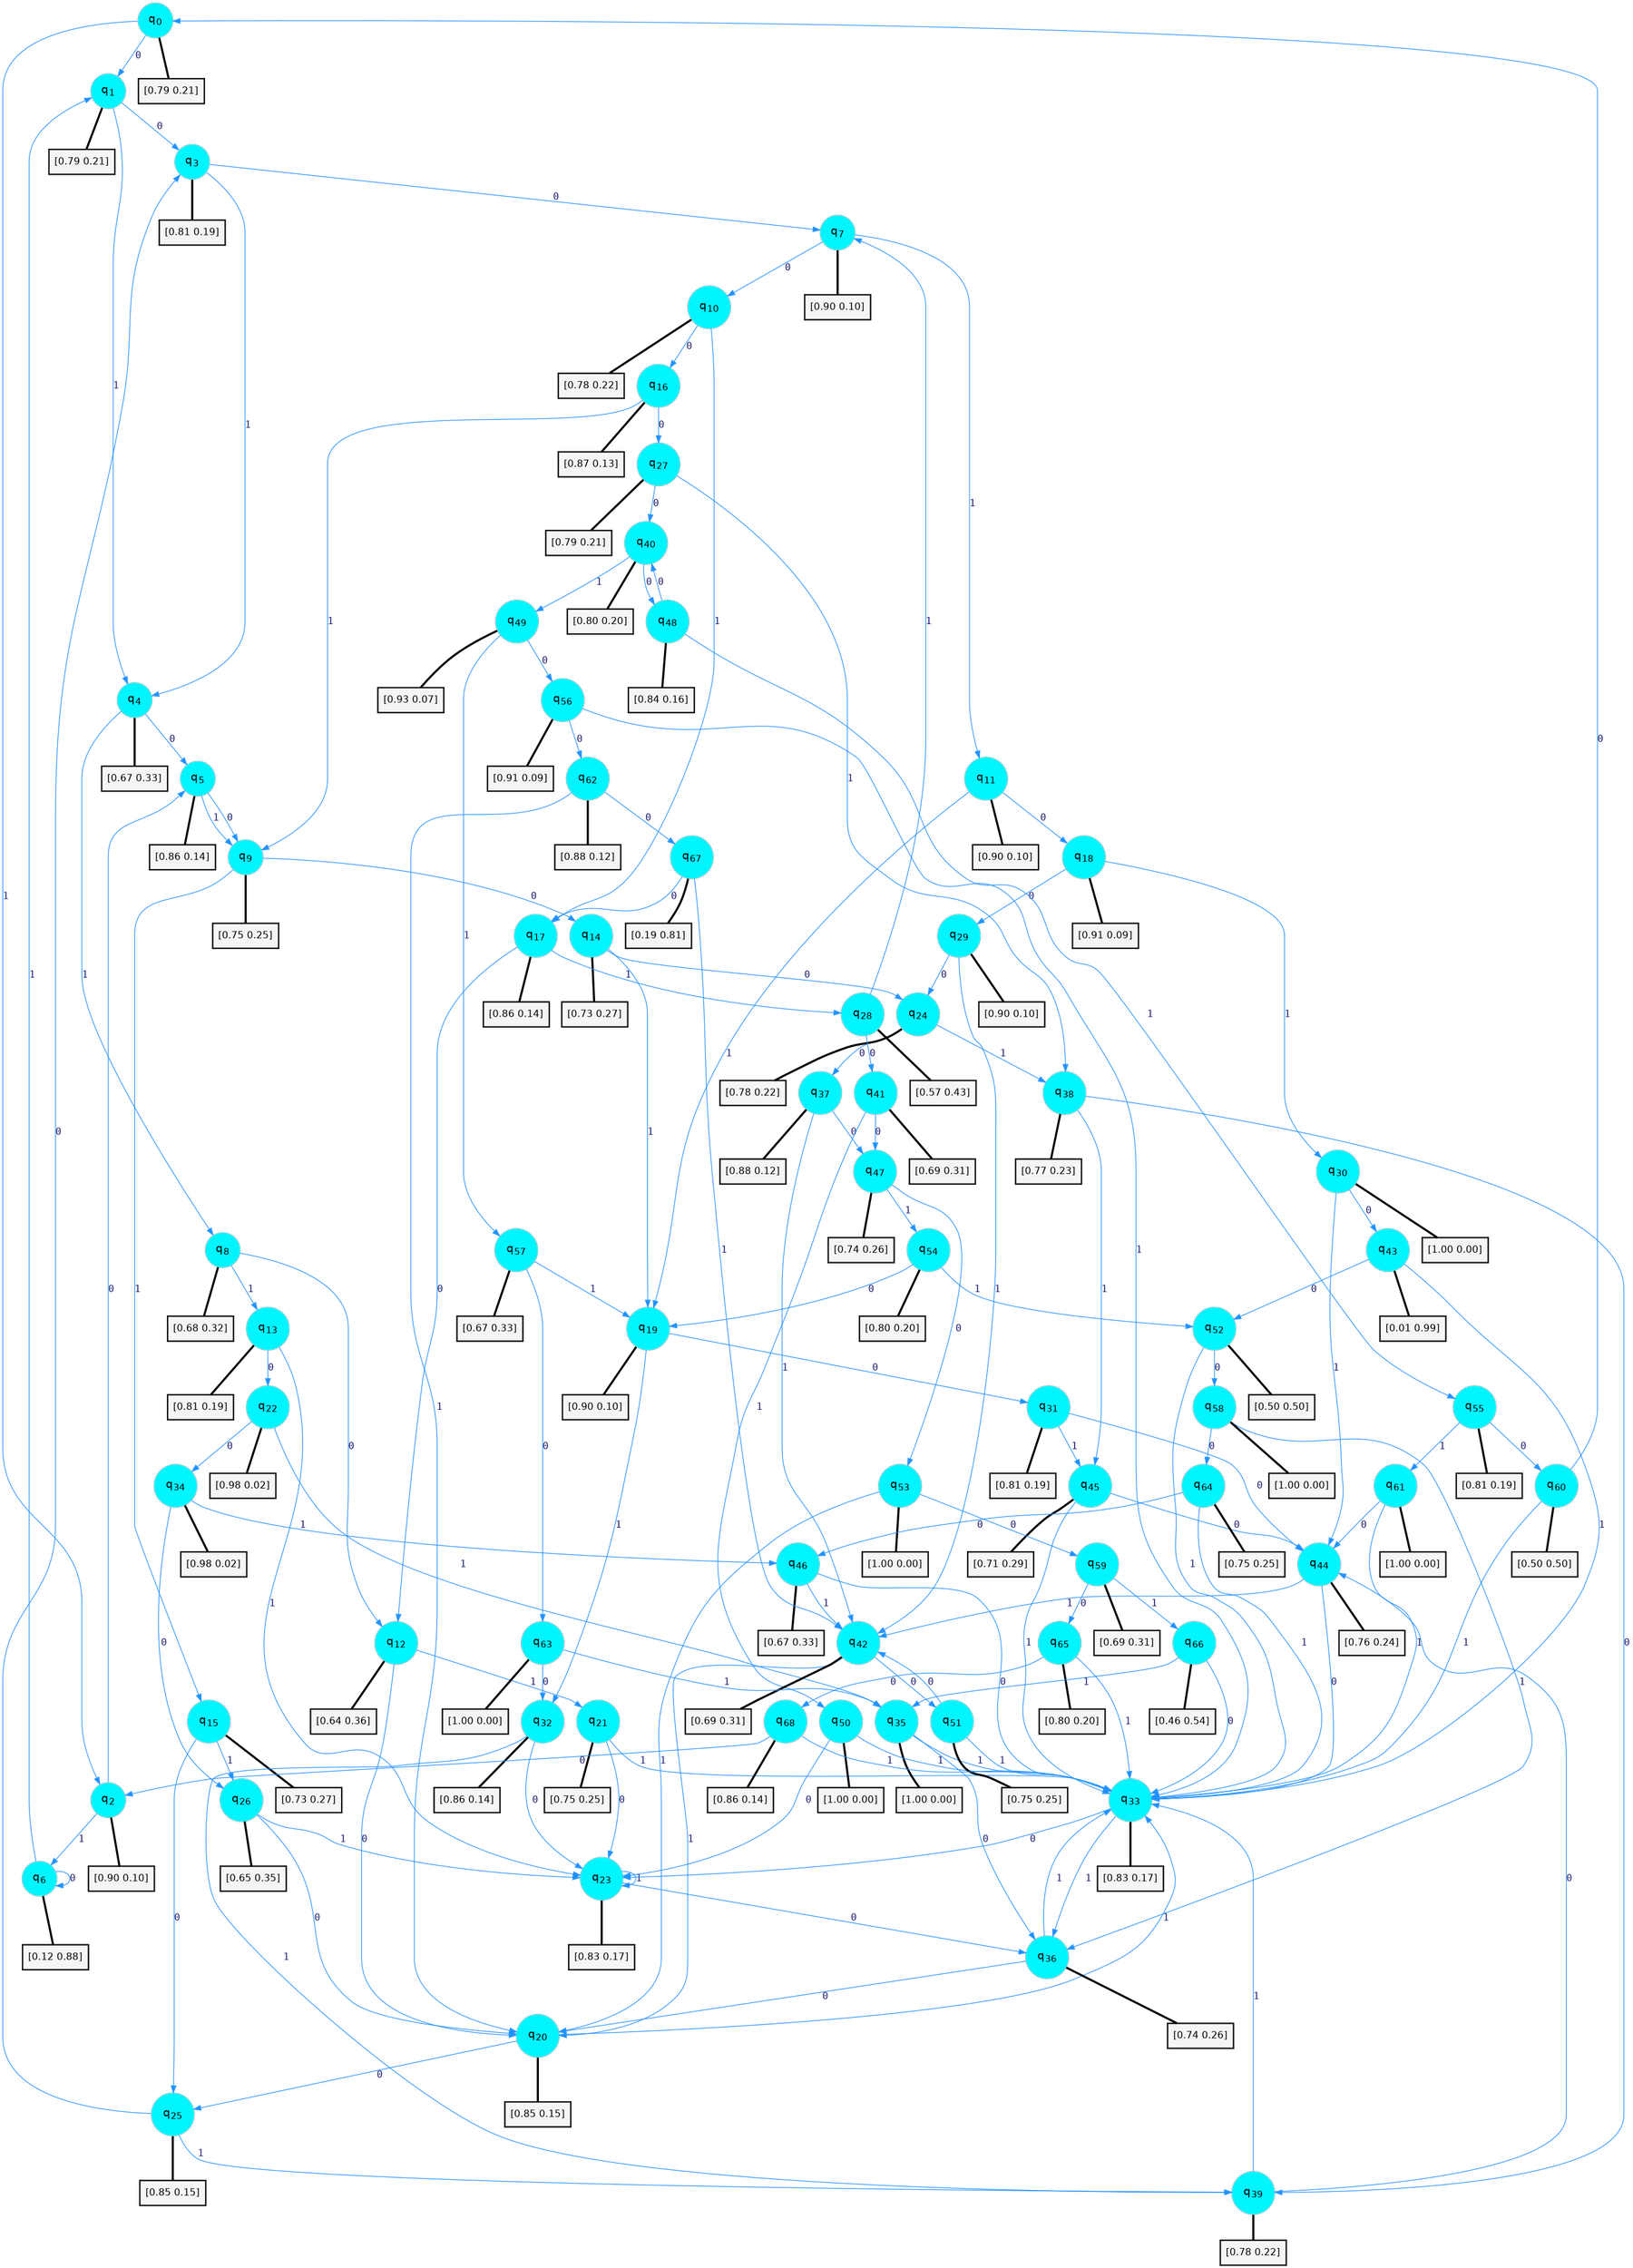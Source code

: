 digraph G {
graph [
bgcolor=transparent, dpi=300, rankdir=TD, size="40,25"];
node [
color=gray, fillcolor=turquoise1, fontcolor=black, fontname=Helvetica, fontsize=16, fontweight=bold, shape=circle, style=filled];
edge [
arrowsize=1, color=dodgerblue1, fontcolor=midnightblue, fontname=courier, fontweight=bold, penwidth=1, style=solid, weight=20];
0[label=<q<SUB>0</SUB>>];
1[label=<q<SUB>1</SUB>>];
2[label=<q<SUB>2</SUB>>];
3[label=<q<SUB>3</SUB>>];
4[label=<q<SUB>4</SUB>>];
5[label=<q<SUB>5</SUB>>];
6[label=<q<SUB>6</SUB>>];
7[label=<q<SUB>7</SUB>>];
8[label=<q<SUB>8</SUB>>];
9[label=<q<SUB>9</SUB>>];
10[label=<q<SUB>10</SUB>>];
11[label=<q<SUB>11</SUB>>];
12[label=<q<SUB>12</SUB>>];
13[label=<q<SUB>13</SUB>>];
14[label=<q<SUB>14</SUB>>];
15[label=<q<SUB>15</SUB>>];
16[label=<q<SUB>16</SUB>>];
17[label=<q<SUB>17</SUB>>];
18[label=<q<SUB>18</SUB>>];
19[label=<q<SUB>19</SUB>>];
20[label=<q<SUB>20</SUB>>];
21[label=<q<SUB>21</SUB>>];
22[label=<q<SUB>22</SUB>>];
23[label=<q<SUB>23</SUB>>];
24[label=<q<SUB>24</SUB>>];
25[label=<q<SUB>25</SUB>>];
26[label=<q<SUB>26</SUB>>];
27[label=<q<SUB>27</SUB>>];
28[label=<q<SUB>28</SUB>>];
29[label=<q<SUB>29</SUB>>];
30[label=<q<SUB>30</SUB>>];
31[label=<q<SUB>31</SUB>>];
32[label=<q<SUB>32</SUB>>];
33[label=<q<SUB>33</SUB>>];
34[label=<q<SUB>34</SUB>>];
35[label=<q<SUB>35</SUB>>];
36[label=<q<SUB>36</SUB>>];
37[label=<q<SUB>37</SUB>>];
38[label=<q<SUB>38</SUB>>];
39[label=<q<SUB>39</SUB>>];
40[label=<q<SUB>40</SUB>>];
41[label=<q<SUB>41</SUB>>];
42[label=<q<SUB>42</SUB>>];
43[label=<q<SUB>43</SUB>>];
44[label=<q<SUB>44</SUB>>];
45[label=<q<SUB>45</SUB>>];
46[label=<q<SUB>46</SUB>>];
47[label=<q<SUB>47</SUB>>];
48[label=<q<SUB>48</SUB>>];
49[label=<q<SUB>49</SUB>>];
50[label=<q<SUB>50</SUB>>];
51[label=<q<SUB>51</SUB>>];
52[label=<q<SUB>52</SUB>>];
53[label=<q<SUB>53</SUB>>];
54[label=<q<SUB>54</SUB>>];
55[label=<q<SUB>55</SUB>>];
56[label=<q<SUB>56</SUB>>];
57[label=<q<SUB>57</SUB>>];
58[label=<q<SUB>58</SUB>>];
59[label=<q<SUB>59</SUB>>];
60[label=<q<SUB>60</SUB>>];
61[label=<q<SUB>61</SUB>>];
62[label=<q<SUB>62</SUB>>];
63[label=<q<SUB>63</SUB>>];
64[label=<q<SUB>64</SUB>>];
65[label=<q<SUB>65</SUB>>];
66[label=<q<SUB>66</SUB>>];
67[label=<q<SUB>67</SUB>>];
68[label=<q<SUB>68</SUB>>];
69[label="[0.79 0.21]", shape=box,fontcolor=black, fontname=Helvetica, fontsize=14, penwidth=2, fillcolor=whitesmoke,color=black];
70[label="[0.79 0.21]", shape=box,fontcolor=black, fontname=Helvetica, fontsize=14, penwidth=2, fillcolor=whitesmoke,color=black];
71[label="[0.90 0.10]", shape=box,fontcolor=black, fontname=Helvetica, fontsize=14, penwidth=2, fillcolor=whitesmoke,color=black];
72[label="[0.81 0.19]", shape=box,fontcolor=black, fontname=Helvetica, fontsize=14, penwidth=2, fillcolor=whitesmoke,color=black];
73[label="[0.67 0.33]", shape=box,fontcolor=black, fontname=Helvetica, fontsize=14, penwidth=2, fillcolor=whitesmoke,color=black];
74[label="[0.86 0.14]", shape=box,fontcolor=black, fontname=Helvetica, fontsize=14, penwidth=2, fillcolor=whitesmoke,color=black];
75[label="[0.12 0.88]", shape=box,fontcolor=black, fontname=Helvetica, fontsize=14, penwidth=2, fillcolor=whitesmoke,color=black];
76[label="[0.90 0.10]", shape=box,fontcolor=black, fontname=Helvetica, fontsize=14, penwidth=2, fillcolor=whitesmoke,color=black];
77[label="[0.68 0.32]", shape=box,fontcolor=black, fontname=Helvetica, fontsize=14, penwidth=2, fillcolor=whitesmoke,color=black];
78[label="[0.75 0.25]", shape=box,fontcolor=black, fontname=Helvetica, fontsize=14, penwidth=2, fillcolor=whitesmoke,color=black];
79[label="[0.78 0.22]", shape=box,fontcolor=black, fontname=Helvetica, fontsize=14, penwidth=2, fillcolor=whitesmoke,color=black];
80[label="[0.90 0.10]", shape=box,fontcolor=black, fontname=Helvetica, fontsize=14, penwidth=2, fillcolor=whitesmoke,color=black];
81[label="[0.64 0.36]", shape=box,fontcolor=black, fontname=Helvetica, fontsize=14, penwidth=2, fillcolor=whitesmoke,color=black];
82[label="[0.81 0.19]", shape=box,fontcolor=black, fontname=Helvetica, fontsize=14, penwidth=2, fillcolor=whitesmoke,color=black];
83[label="[0.73 0.27]", shape=box,fontcolor=black, fontname=Helvetica, fontsize=14, penwidth=2, fillcolor=whitesmoke,color=black];
84[label="[0.73 0.27]", shape=box,fontcolor=black, fontname=Helvetica, fontsize=14, penwidth=2, fillcolor=whitesmoke,color=black];
85[label="[0.87 0.13]", shape=box,fontcolor=black, fontname=Helvetica, fontsize=14, penwidth=2, fillcolor=whitesmoke,color=black];
86[label="[0.86 0.14]", shape=box,fontcolor=black, fontname=Helvetica, fontsize=14, penwidth=2, fillcolor=whitesmoke,color=black];
87[label="[0.91 0.09]", shape=box,fontcolor=black, fontname=Helvetica, fontsize=14, penwidth=2, fillcolor=whitesmoke,color=black];
88[label="[0.90 0.10]", shape=box,fontcolor=black, fontname=Helvetica, fontsize=14, penwidth=2, fillcolor=whitesmoke,color=black];
89[label="[0.85 0.15]", shape=box,fontcolor=black, fontname=Helvetica, fontsize=14, penwidth=2, fillcolor=whitesmoke,color=black];
90[label="[0.75 0.25]", shape=box,fontcolor=black, fontname=Helvetica, fontsize=14, penwidth=2, fillcolor=whitesmoke,color=black];
91[label="[0.98 0.02]", shape=box,fontcolor=black, fontname=Helvetica, fontsize=14, penwidth=2, fillcolor=whitesmoke,color=black];
92[label="[0.83 0.17]", shape=box,fontcolor=black, fontname=Helvetica, fontsize=14, penwidth=2, fillcolor=whitesmoke,color=black];
93[label="[0.78 0.22]", shape=box,fontcolor=black, fontname=Helvetica, fontsize=14, penwidth=2, fillcolor=whitesmoke,color=black];
94[label="[0.85 0.15]", shape=box,fontcolor=black, fontname=Helvetica, fontsize=14, penwidth=2, fillcolor=whitesmoke,color=black];
95[label="[0.65 0.35]", shape=box,fontcolor=black, fontname=Helvetica, fontsize=14, penwidth=2, fillcolor=whitesmoke,color=black];
96[label="[0.79 0.21]", shape=box,fontcolor=black, fontname=Helvetica, fontsize=14, penwidth=2, fillcolor=whitesmoke,color=black];
97[label="[0.57 0.43]", shape=box,fontcolor=black, fontname=Helvetica, fontsize=14, penwidth=2, fillcolor=whitesmoke,color=black];
98[label="[0.90 0.10]", shape=box,fontcolor=black, fontname=Helvetica, fontsize=14, penwidth=2, fillcolor=whitesmoke,color=black];
99[label="[1.00 0.00]", shape=box,fontcolor=black, fontname=Helvetica, fontsize=14, penwidth=2, fillcolor=whitesmoke,color=black];
100[label="[0.81 0.19]", shape=box,fontcolor=black, fontname=Helvetica, fontsize=14, penwidth=2, fillcolor=whitesmoke,color=black];
101[label="[0.86 0.14]", shape=box,fontcolor=black, fontname=Helvetica, fontsize=14, penwidth=2, fillcolor=whitesmoke,color=black];
102[label="[0.83 0.17]", shape=box,fontcolor=black, fontname=Helvetica, fontsize=14, penwidth=2, fillcolor=whitesmoke,color=black];
103[label="[0.98 0.02]", shape=box,fontcolor=black, fontname=Helvetica, fontsize=14, penwidth=2, fillcolor=whitesmoke,color=black];
104[label="[1.00 0.00]", shape=box,fontcolor=black, fontname=Helvetica, fontsize=14, penwidth=2, fillcolor=whitesmoke,color=black];
105[label="[0.74 0.26]", shape=box,fontcolor=black, fontname=Helvetica, fontsize=14, penwidth=2, fillcolor=whitesmoke,color=black];
106[label="[0.88 0.12]", shape=box,fontcolor=black, fontname=Helvetica, fontsize=14, penwidth=2, fillcolor=whitesmoke,color=black];
107[label="[0.77 0.23]", shape=box,fontcolor=black, fontname=Helvetica, fontsize=14, penwidth=2, fillcolor=whitesmoke,color=black];
108[label="[0.78 0.22]", shape=box,fontcolor=black, fontname=Helvetica, fontsize=14, penwidth=2, fillcolor=whitesmoke,color=black];
109[label="[0.80 0.20]", shape=box,fontcolor=black, fontname=Helvetica, fontsize=14, penwidth=2, fillcolor=whitesmoke,color=black];
110[label="[0.69 0.31]", shape=box,fontcolor=black, fontname=Helvetica, fontsize=14, penwidth=2, fillcolor=whitesmoke,color=black];
111[label="[0.69 0.31]", shape=box,fontcolor=black, fontname=Helvetica, fontsize=14, penwidth=2, fillcolor=whitesmoke,color=black];
112[label="[0.01 0.99]", shape=box,fontcolor=black, fontname=Helvetica, fontsize=14, penwidth=2, fillcolor=whitesmoke,color=black];
113[label="[0.76 0.24]", shape=box,fontcolor=black, fontname=Helvetica, fontsize=14, penwidth=2, fillcolor=whitesmoke,color=black];
114[label="[0.71 0.29]", shape=box,fontcolor=black, fontname=Helvetica, fontsize=14, penwidth=2, fillcolor=whitesmoke,color=black];
115[label="[0.67 0.33]", shape=box,fontcolor=black, fontname=Helvetica, fontsize=14, penwidth=2, fillcolor=whitesmoke,color=black];
116[label="[0.74 0.26]", shape=box,fontcolor=black, fontname=Helvetica, fontsize=14, penwidth=2, fillcolor=whitesmoke,color=black];
117[label="[0.84 0.16]", shape=box,fontcolor=black, fontname=Helvetica, fontsize=14, penwidth=2, fillcolor=whitesmoke,color=black];
118[label="[0.93 0.07]", shape=box,fontcolor=black, fontname=Helvetica, fontsize=14, penwidth=2, fillcolor=whitesmoke,color=black];
119[label="[1.00 0.00]", shape=box,fontcolor=black, fontname=Helvetica, fontsize=14, penwidth=2, fillcolor=whitesmoke,color=black];
120[label="[0.75 0.25]", shape=box,fontcolor=black, fontname=Helvetica, fontsize=14, penwidth=2, fillcolor=whitesmoke,color=black];
121[label="[0.50 0.50]", shape=box,fontcolor=black, fontname=Helvetica, fontsize=14, penwidth=2, fillcolor=whitesmoke,color=black];
122[label="[1.00 0.00]", shape=box,fontcolor=black, fontname=Helvetica, fontsize=14, penwidth=2, fillcolor=whitesmoke,color=black];
123[label="[0.80 0.20]", shape=box,fontcolor=black, fontname=Helvetica, fontsize=14, penwidth=2, fillcolor=whitesmoke,color=black];
124[label="[0.81 0.19]", shape=box,fontcolor=black, fontname=Helvetica, fontsize=14, penwidth=2, fillcolor=whitesmoke,color=black];
125[label="[0.91 0.09]", shape=box,fontcolor=black, fontname=Helvetica, fontsize=14, penwidth=2, fillcolor=whitesmoke,color=black];
126[label="[0.67 0.33]", shape=box,fontcolor=black, fontname=Helvetica, fontsize=14, penwidth=2, fillcolor=whitesmoke,color=black];
127[label="[1.00 0.00]", shape=box,fontcolor=black, fontname=Helvetica, fontsize=14, penwidth=2, fillcolor=whitesmoke,color=black];
128[label="[0.69 0.31]", shape=box,fontcolor=black, fontname=Helvetica, fontsize=14, penwidth=2, fillcolor=whitesmoke,color=black];
129[label="[0.50 0.50]", shape=box,fontcolor=black, fontname=Helvetica, fontsize=14, penwidth=2, fillcolor=whitesmoke,color=black];
130[label="[1.00 0.00]", shape=box,fontcolor=black, fontname=Helvetica, fontsize=14, penwidth=2, fillcolor=whitesmoke,color=black];
131[label="[0.88 0.12]", shape=box,fontcolor=black, fontname=Helvetica, fontsize=14, penwidth=2, fillcolor=whitesmoke,color=black];
132[label="[1.00 0.00]", shape=box,fontcolor=black, fontname=Helvetica, fontsize=14, penwidth=2, fillcolor=whitesmoke,color=black];
133[label="[0.75 0.25]", shape=box,fontcolor=black, fontname=Helvetica, fontsize=14, penwidth=2, fillcolor=whitesmoke,color=black];
134[label="[0.80 0.20]", shape=box,fontcolor=black, fontname=Helvetica, fontsize=14, penwidth=2, fillcolor=whitesmoke,color=black];
135[label="[0.46 0.54]", shape=box,fontcolor=black, fontname=Helvetica, fontsize=14, penwidth=2, fillcolor=whitesmoke,color=black];
136[label="[0.19 0.81]", shape=box,fontcolor=black, fontname=Helvetica, fontsize=14, penwidth=2, fillcolor=whitesmoke,color=black];
137[label="[0.86 0.14]", shape=box,fontcolor=black, fontname=Helvetica, fontsize=14, penwidth=2, fillcolor=whitesmoke,color=black];
0->1 [label=0];
0->2 [label=1];
0->69 [arrowhead=none, penwidth=3,color=black];
1->3 [label=0];
1->4 [label=1];
1->70 [arrowhead=none, penwidth=3,color=black];
2->5 [label=0];
2->6 [label=1];
2->71 [arrowhead=none, penwidth=3,color=black];
3->7 [label=0];
3->4 [label=1];
3->72 [arrowhead=none, penwidth=3,color=black];
4->5 [label=0];
4->8 [label=1];
4->73 [arrowhead=none, penwidth=3,color=black];
5->9 [label=0];
5->9 [label=1];
5->74 [arrowhead=none, penwidth=3,color=black];
6->6 [label=0];
6->1 [label=1];
6->75 [arrowhead=none, penwidth=3,color=black];
7->10 [label=0];
7->11 [label=1];
7->76 [arrowhead=none, penwidth=3,color=black];
8->12 [label=0];
8->13 [label=1];
8->77 [arrowhead=none, penwidth=3,color=black];
9->14 [label=0];
9->15 [label=1];
9->78 [arrowhead=none, penwidth=3,color=black];
10->16 [label=0];
10->17 [label=1];
10->79 [arrowhead=none, penwidth=3,color=black];
11->18 [label=0];
11->19 [label=1];
11->80 [arrowhead=none, penwidth=3,color=black];
12->20 [label=0];
12->21 [label=1];
12->81 [arrowhead=none, penwidth=3,color=black];
13->22 [label=0];
13->23 [label=1];
13->82 [arrowhead=none, penwidth=3,color=black];
14->24 [label=0];
14->19 [label=1];
14->83 [arrowhead=none, penwidth=3,color=black];
15->25 [label=0];
15->26 [label=1];
15->84 [arrowhead=none, penwidth=3,color=black];
16->27 [label=0];
16->9 [label=1];
16->85 [arrowhead=none, penwidth=3,color=black];
17->12 [label=0];
17->28 [label=1];
17->86 [arrowhead=none, penwidth=3,color=black];
18->29 [label=0];
18->30 [label=1];
18->87 [arrowhead=none, penwidth=3,color=black];
19->31 [label=0];
19->32 [label=1];
19->88 [arrowhead=none, penwidth=3,color=black];
20->25 [label=0];
20->33 [label=1];
20->89 [arrowhead=none, penwidth=3,color=black];
21->23 [label=0];
21->33 [label=1];
21->90 [arrowhead=none, penwidth=3,color=black];
22->34 [label=0];
22->35 [label=1];
22->91 [arrowhead=none, penwidth=3,color=black];
23->36 [label=0];
23->23 [label=1];
23->92 [arrowhead=none, penwidth=3,color=black];
24->37 [label=0];
24->38 [label=1];
24->93 [arrowhead=none, penwidth=3,color=black];
25->3 [label=0];
25->39 [label=1];
25->94 [arrowhead=none, penwidth=3,color=black];
26->20 [label=0];
26->23 [label=1];
26->95 [arrowhead=none, penwidth=3,color=black];
27->40 [label=0];
27->38 [label=1];
27->96 [arrowhead=none, penwidth=3,color=black];
28->41 [label=0];
28->7 [label=1];
28->97 [arrowhead=none, penwidth=3,color=black];
29->24 [label=0];
29->42 [label=1];
29->98 [arrowhead=none, penwidth=3,color=black];
30->43 [label=0];
30->44 [label=1];
30->99 [arrowhead=none, penwidth=3,color=black];
31->44 [label=0];
31->45 [label=1];
31->100 [arrowhead=none, penwidth=3,color=black];
32->23 [label=0];
32->39 [label=1];
32->101 [arrowhead=none, penwidth=3,color=black];
33->23 [label=0];
33->36 [label=1];
33->102 [arrowhead=none, penwidth=3,color=black];
34->26 [label=0];
34->46 [label=1];
34->103 [arrowhead=none, penwidth=3,color=black];
35->36 [label=0];
35->33 [label=1];
35->104 [arrowhead=none, penwidth=3,color=black];
36->20 [label=0];
36->33 [label=1];
36->105 [arrowhead=none, penwidth=3,color=black];
37->47 [label=0];
37->42 [label=1];
37->106 [arrowhead=none, penwidth=3,color=black];
38->39 [label=0];
38->45 [label=1];
38->107 [arrowhead=none, penwidth=3,color=black];
39->44 [label=0];
39->33 [label=1];
39->108 [arrowhead=none, penwidth=3,color=black];
40->48 [label=0];
40->49 [label=1];
40->109 [arrowhead=none, penwidth=3,color=black];
41->47 [label=0];
41->50 [label=1];
41->110 [arrowhead=none, penwidth=3,color=black];
42->51 [label=0];
42->20 [label=1];
42->111 [arrowhead=none, penwidth=3,color=black];
43->52 [label=0];
43->33 [label=1];
43->112 [arrowhead=none, penwidth=3,color=black];
44->33 [label=0];
44->42 [label=1];
44->113 [arrowhead=none, penwidth=3,color=black];
45->44 [label=0];
45->33 [label=1];
45->114 [arrowhead=none, penwidth=3,color=black];
46->33 [label=0];
46->42 [label=1];
46->115 [arrowhead=none, penwidth=3,color=black];
47->53 [label=0];
47->54 [label=1];
47->116 [arrowhead=none, penwidth=3,color=black];
48->40 [label=0];
48->55 [label=1];
48->117 [arrowhead=none, penwidth=3,color=black];
49->56 [label=0];
49->57 [label=1];
49->118 [arrowhead=none, penwidth=3,color=black];
50->23 [label=0];
50->33 [label=1];
50->119 [arrowhead=none, penwidth=3,color=black];
51->42 [label=0];
51->33 [label=1];
51->120 [arrowhead=none, penwidth=3,color=black];
52->58 [label=0];
52->33 [label=1];
52->121 [arrowhead=none, penwidth=3,color=black];
53->59 [label=0];
53->20 [label=1];
53->122 [arrowhead=none, penwidth=3,color=black];
54->19 [label=0];
54->52 [label=1];
54->123 [arrowhead=none, penwidth=3,color=black];
55->60 [label=0];
55->61 [label=1];
55->124 [arrowhead=none, penwidth=3,color=black];
56->62 [label=0];
56->33 [label=1];
56->125 [arrowhead=none, penwidth=3,color=black];
57->63 [label=0];
57->19 [label=1];
57->126 [arrowhead=none, penwidth=3,color=black];
58->64 [label=0];
58->36 [label=1];
58->127 [arrowhead=none, penwidth=3,color=black];
59->65 [label=0];
59->66 [label=1];
59->128 [arrowhead=none, penwidth=3,color=black];
60->0 [label=0];
60->33 [label=1];
60->129 [arrowhead=none, penwidth=3,color=black];
61->44 [label=0];
61->33 [label=1];
61->130 [arrowhead=none, penwidth=3,color=black];
62->67 [label=0];
62->20 [label=1];
62->131 [arrowhead=none, penwidth=3,color=black];
63->32 [label=0];
63->35 [label=1];
63->132 [arrowhead=none, penwidth=3,color=black];
64->46 [label=0];
64->33 [label=1];
64->133 [arrowhead=none, penwidth=3,color=black];
65->68 [label=0];
65->33 [label=1];
65->134 [arrowhead=none, penwidth=3,color=black];
66->33 [label=0];
66->35 [label=1];
66->135 [arrowhead=none, penwidth=3,color=black];
67->17 [label=0];
67->42 [label=1];
67->136 [arrowhead=none, penwidth=3,color=black];
68->2 [label=0];
68->33 [label=1];
68->137 [arrowhead=none, penwidth=3,color=black];
}
